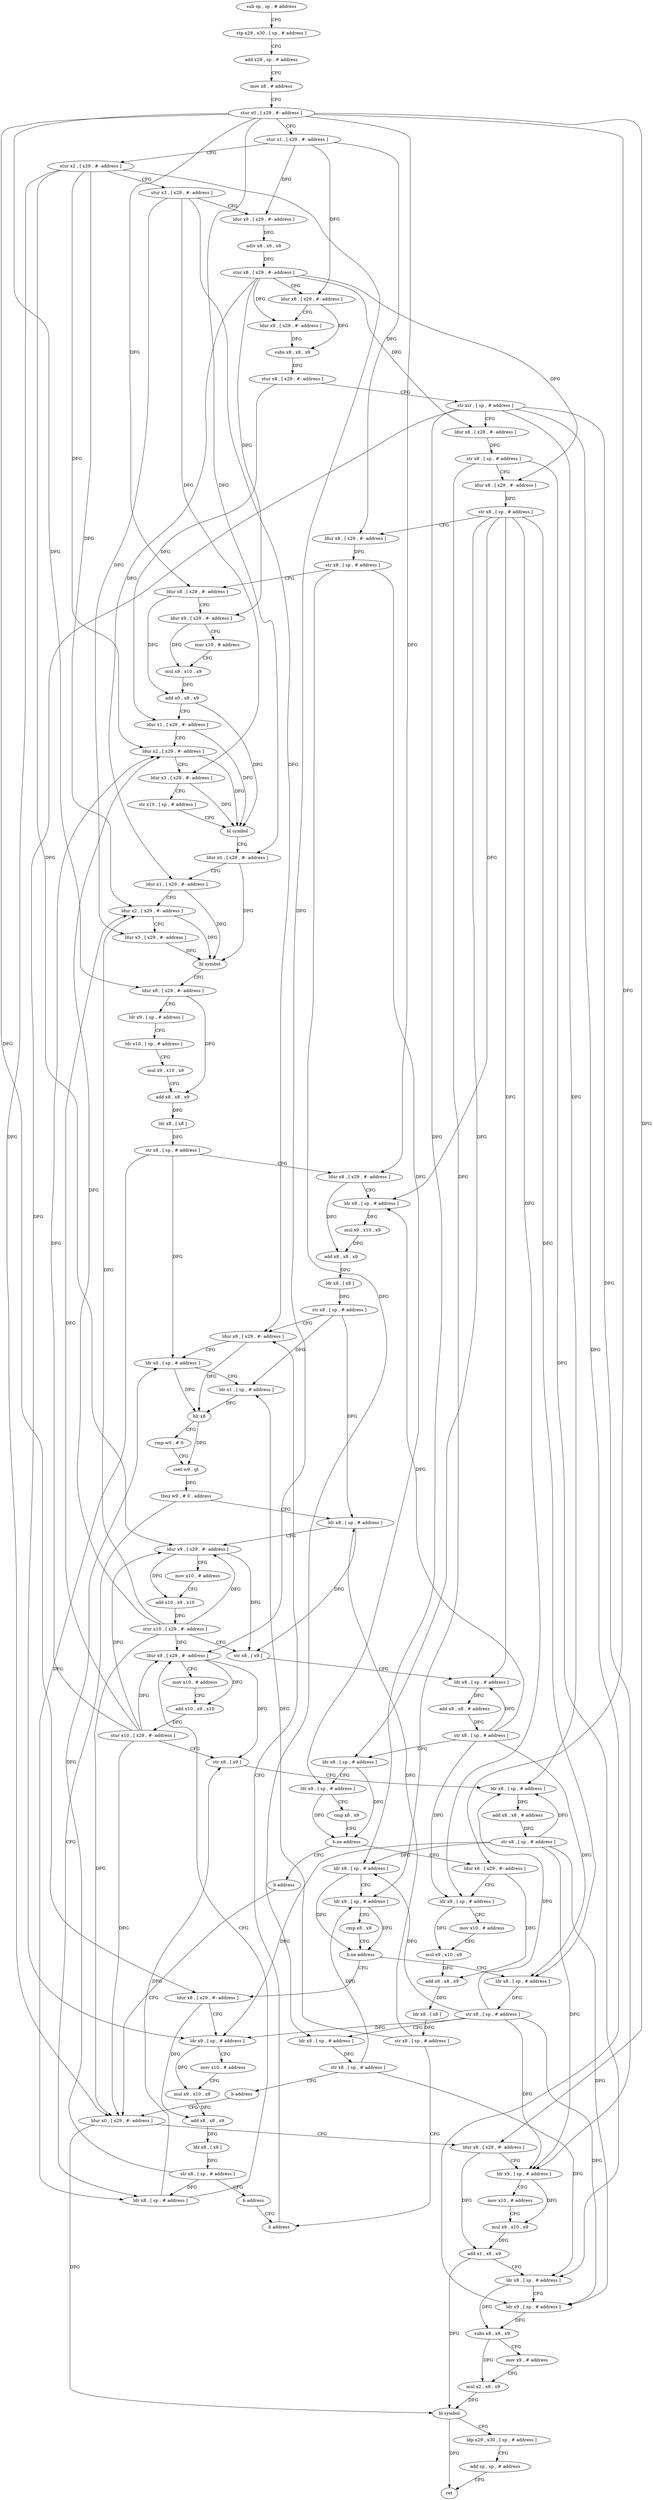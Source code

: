 digraph "func" {
"4290776" [label = "sub sp , sp , # address" ]
"4290780" [label = "stp x29 , x30 , [ sp , # address ]" ]
"4290784" [label = "add x29 , sp , # address" ]
"4290788" [label = "mov x8 , # address" ]
"4290792" [label = "stur x0 , [ x29 , #- address ]" ]
"4290796" [label = "stur x1 , [ x29 , #- address ]" ]
"4290800" [label = "stur x2 , [ x29 , #- address ]" ]
"4290804" [label = "stur x3 , [ x29 , #- address ]" ]
"4290808" [label = "ldur x9 , [ x29 , #- address ]" ]
"4290812" [label = "udiv x8 , x9 , x8" ]
"4290816" [label = "stur x8 , [ x29 , #- address ]" ]
"4290820" [label = "ldur x8 , [ x29 , #- address ]" ]
"4290824" [label = "ldur x9 , [ x29 , #- address ]" ]
"4290828" [label = "subs x8 , x8 , x9" ]
"4290832" [label = "stur x8 , [ x29 , #- address ]" ]
"4290836" [label = "str xzr , [ sp , # address ]" ]
"4290840" [label = "ldur x8 , [ x29 , #- address ]" ]
"4290844" [label = "str x8 , [ sp , # address ]" ]
"4290848" [label = "ldur x8 , [ x29 , #- address ]" ]
"4290852" [label = "str x8 , [ sp , # address ]" ]
"4290856" [label = "ldur x8 , [ x29 , #- address ]" ]
"4290860" [label = "str x8 , [ sp , # address ]" ]
"4290864" [label = "ldur x8 , [ x29 , #- address ]" ]
"4290868" [label = "ldur x9 , [ x29 , #- address ]" ]
"4290872" [label = "mov x10 , # address" ]
"4290876" [label = "mul x9 , x10 , x9" ]
"4290880" [label = "add x0 , x8 , x9" ]
"4290884" [label = "ldur x1 , [ x29 , #- address ]" ]
"4290888" [label = "ldur x2 , [ x29 , #- address ]" ]
"4290892" [label = "ldur x3 , [ x29 , #- address ]" ]
"4290896" [label = "str x10 , [ sp , # address ]" ]
"4290900" [label = "bl symbol" ]
"4290904" [label = "ldur x0 , [ x29 , #- address ]" ]
"4290908" [label = "ldur x1 , [ x29 , #- address ]" ]
"4290912" [label = "ldur x2 , [ x29 , #- address ]" ]
"4290916" [label = "ldur x3 , [ x29 , #- address ]" ]
"4290920" [label = "bl symbol" ]
"4290924" [label = "ldur x8 , [ x29 , #- address ]" ]
"4290928" [label = "ldr x9 , [ sp , # address ]" ]
"4290932" [label = "ldr x10 , [ sp , # address ]" ]
"4290936" [label = "mul x9 , x10 , x9" ]
"4290940" [label = "add x8 , x8 , x9" ]
"4290944" [label = "ldr x8 , [ x8 ]" ]
"4290948" [label = "str x8 , [ sp , # address ]" ]
"4290952" [label = "ldur x8 , [ x29 , #- address ]" ]
"4290956" [label = "ldr x9 , [ sp , # address ]" ]
"4290960" [label = "mul x9 , x10 , x9" ]
"4290964" [label = "add x8 , x8 , x9" ]
"4290968" [label = "ldr x8 , [ x8 ]" ]
"4290972" [label = "str x8 , [ sp , # address ]" ]
"4290976" [label = "ldur x8 , [ x29 , #- address ]" ]
"4291108" [label = "ldr x8 , [ sp , # address ]" ]
"4291112" [label = "ldur x9 , [ x29 , #- address ]" ]
"4291116" [label = "mov x10 , # address" ]
"4291120" [label = "add x10 , x9 , x10" ]
"4291124" [label = "stur x10 , [ x29 , #- address ]" ]
"4291128" [label = "str x8 , [ x9 ]" ]
"4291132" [label = "ldr x8 , [ sp , # address ]" ]
"4291136" [label = "add x8 , x8 , # address" ]
"4291140" [label = "str x8 , [ sp , # address ]" ]
"4291144" [label = "ldr x8 , [ sp , # address ]" ]
"4291148" [label = "ldr x9 , [ sp , # address ]" ]
"4291152" [label = "cmp x8 , x9" ]
"4291156" [label = "b.ne address" ]
"4291164" [label = "ldur x8 , [ x29 , #- address ]" ]
"4291160" [label = "b address" ]
"4291004" [label = "ldr x8 , [ sp , # address ]" ]
"4291008" [label = "ldur x9 , [ x29 , #- address ]" ]
"4291012" [label = "mov x10 , # address" ]
"4291016" [label = "add x10 , x9 , x10" ]
"4291020" [label = "stur x10 , [ x29 , #- address ]" ]
"4291024" [label = "str x8 , [ x9 ]" ]
"4291028" [label = "ldr x8 , [ sp , # address ]" ]
"4291032" [label = "add x8 , x8 , # address" ]
"4291036" [label = "str x8 , [ sp , # address ]" ]
"4291040" [label = "ldr x8 , [ sp , # address ]" ]
"4291044" [label = "ldr x9 , [ sp , # address ]" ]
"4291048" [label = "cmp x8 , x9" ]
"4291052" [label = "b.ne address" ]
"4291076" [label = "ldur x8 , [ x29 , #- address ]" ]
"4291056" [label = "ldr x8 , [ sp , # address ]" ]
"4291168" [label = "ldr x9 , [ sp , # address ]" ]
"4291172" [label = "mov x10 , # address" ]
"4291176" [label = "mul x9 , x10 , x9" ]
"4291180" [label = "add x8 , x8 , x9" ]
"4291184" [label = "ldr x8 , [ x8 ]" ]
"4291188" [label = "str x8 , [ sp , # address ]" ]
"4291192" [label = "b address" ]
"4291196" [label = "ldur x0 , [ x29 , #- address ]" ]
"4291080" [label = "ldr x9 , [ sp , # address ]" ]
"4291084" [label = "mov x10 , # address" ]
"4291088" [label = "mul x9 , x10 , x9" ]
"4291092" [label = "add x8 , x8 , x9" ]
"4291096" [label = "ldr x8 , [ x8 ]" ]
"4291100" [label = "str x8 , [ sp , # address ]" ]
"4291104" [label = "b address" ]
"4291060" [label = "str x8 , [ sp , # address ]" ]
"4291064" [label = "ldr x8 , [ sp , # address ]" ]
"4291068" [label = "str x8 , [ sp , # address ]" ]
"4291072" [label = "b address" ]
"4290980" [label = "ldr x0 , [ sp , # address ]" ]
"4290984" [label = "ldr x1 , [ sp , # address ]" ]
"4290988" [label = "blr x8" ]
"4290992" [label = "cmp w0 , # 0" ]
"4290996" [label = "cset w9 , gt" ]
"4291000" [label = "tbnz w9 , # 0 , address" ]
"4291200" [label = "ldur x8 , [ x29 , #- address ]" ]
"4291204" [label = "ldr x9 , [ sp , # address ]" ]
"4291208" [label = "mov x10 , # address" ]
"4291212" [label = "mul x9 , x10 , x9" ]
"4291216" [label = "add x1 , x8 , x9" ]
"4291220" [label = "ldr x8 , [ sp , # address ]" ]
"4291224" [label = "ldr x9 , [ sp , # address ]" ]
"4291228" [label = "subs x8 , x8 , x9" ]
"4291232" [label = "mov x9 , # address" ]
"4291236" [label = "mul x2 , x8 , x9" ]
"4291240" [label = "bl symbol" ]
"4291244" [label = "ldp x29 , x30 , [ sp , # address ]" ]
"4291248" [label = "add sp , sp , # address" ]
"4291252" [label = "ret" ]
"4290776" -> "4290780" [ label = "CFG" ]
"4290780" -> "4290784" [ label = "CFG" ]
"4290784" -> "4290788" [ label = "CFG" ]
"4290788" -> "4290792" [ label = "CFG" ]
"4290792" -> "4290796" [ label = "CFG" ]
"4290792" -> "4290864" [ label = "DFG" ]
"4290792" -> "4290904" [ label = "DFG" ]
"4290792" -> "4290924" [ label = "DFG" ]
"4290792" -> "4290952" [ label = "DFG" ]
"4290792" -> "4291164" [ label = "DFG" ]
"4290792" -> "4291076" [ label = "DFG" ]
"4290792" -> "4291200" [ label = "DFG" ]
"4290796" -> "4290800" [ label = "CFG" ]
"4290796" -> "4290808" [ label = "DFG" ]
"4290796" -> "4290820" [ label = "DFG" ]
"4290796" -> "4290856" [ label = "DFG" ]
"4290800" -> "4290804" [ label = "CFG" ]
"4290800" -> "4290888" [ label = "DFG" ]
"4290800" -> "4290912" [ label = "DFG" ]
"4290800" -> "4291112" [ label = "DFG" ]
"4290800" -> "4291008" [ label = "DFG" ]
"4290800" -> "4291196" [ label = "DFG" ]
"4290804" -> "4290808" [ label = "CFG" ]
"4290804" -> "4290892" [ label = "DFG" ]
"4290804" -> "4290916" [ label = "DFG" ]
"4290804" -> "4290976" [ label = "DFG" ]
"4290808" -> "4290812" [ label = "DFG" ]
"4290812" -> "4290816" [ label = "DFG" ]
"4290816" -> "4290820" [ label = "CFG" ]
"4290816" -> "4290824" [ label = "DFG" ]
"4290816" -> "4290840" [ label = "DFG" ]
"4290816" -> "4290848" [ label = "DFG" ]
"4290816" -> "4290868" [ label = "DFG" ]
"4290816" -> "4290908" [ label = "DFG" ]
"4290820" -> "4290824" [ label = "CFG" ]
"4290820" -> "4290828" [ label = "DFG" ]
"4290824" -> "4290828" [ label = "DFG" ]
"4290828" -> "4290832" [ label = "DFG" ]
"4290832" -> "4290836" [ label = "CFG" ]
"4290832" -> "4290884" [ label = "DFG" ]
"4290836" -> "4290840" [ label = "CFG" ]
"4290836" -> "4291028" [ label = "DFG" ]
"4290836" -> "4291040" [ label = "DFG" ]
"4290836" -> "4291080" [ label = "DFG" ]
"4290836" -> "4291204" [ label = "DFG" ]
"4290836" -> "4291224" [ label = "DFG" ]
"4290840" -> "4290844" [ label = "DFG" ]
"4290844" -> "4290848" [ label = "CFG" ]
"4290844" -> "4291044" [ label = "DFG" ]
"4290844" -> "4291220" [ label = "DFG" ]
"4290848" -> "4290852" [ label = "DFG" ]
"4290852" -> "4290856" [ label = "CFG" ]
"4290852" -> "4290956" [ label = "DFG" ]
"4290852" -> "4291132" [ label = "DFG" ]
"4290852" -> "4291144" [ label = "DFG" ]
"4290852" -> "4291168" [ label = "DFG" ]
"4290852" -> "4291056" [ label = "DFG" ]
"4290856" -> "4290860" [ label = "DFG" ]
"4290860" -> "4290864" [ label = "CFG" ]
"4290860" -> "4291148" [ label = "DFG" ]
"4290860" -> "4291064" [ label = "DFG" ]
"4290864" -> "4290868" [ label = "CFG" ]
"4290864" -> "4290880" [ label = "DFG" ]
"4290868" -> "4290872" [ label = "CFG" ]
"4290868" -> "4290876" [ label = "DFG" ]
"4290872" -> "4290876" [ label = "CFG" ]
"4290876" -> "4290880" [ label = "DFG" ]
"4290880" -> "4290884" [ label = "CFG" ]
"4290880" -> "4290900" [ label = "DFG" ]
"4290884" -> "4290888" [ label = "CFG" ]
"4290884" -> "4290900" [ label = "DFG" ]
"4290888" -> "4290892" [ label = "CFG" ]
"4290888" -> "4290900" [ label = "DFG" ]
"4290892" -> "4290896" [ label = "CFG" ]
"4290892" -> "4290900" [ label = "DFG" ]
"4290896" -> "4290900" [ label = "CFG" ]
"4290900" -> "4290904" [ label = "CFG" ]
"4290904" -> "4290908" [ label = "CFG" ]
"4290904" -> "4290920" [ label = "DFG" ]
"4290908" -> "4290912" [ label = "CFG" ]
"4290908" -> "4290920" [ label = "DFG" ]
"4290912" -> "4290916" [ label = "CFG" ]
"4290912" -> "4290920" [ label = "DFG" ]
"4290916" -> "4290920" [ label = "DFG" ]
"4290920" -> "4290924" [ label = "CFG" ]
"4290924" -> "4290928" [ label = "CFG" ]
"4290924" -> "4290940" [ label = "DFG" ]
"4290928" -> "4290932" [ label = "CFG" ]
"4290932" -> "4290936" [ label = "CFG" ]
"4290936" -> "4290940" [ label = "CFG" ]
"4290940" -> "4290944" [ label = "DFG" ]
"4290944" -> "4290948" [ label = "DFG" ]
"4290948" -> "4290952" [ label = "CFG" ]
"4290948" -> "4290980" [ label = "DFG" ]
"4290948" -> "4291004" [ label = "DFG" ]
"4290952" -> "4290956" [ label = "CFG" ]
"4290952" -> "4290964" [ label = "DFG" ]
"4290956" -> "4290960" [ label = "DFG" ]
"4290960" -> "4290964" [ label = "DFG" ]
"4290964" -> "4290968" [ label = "DFG" ]
"4290968" -> "4290972" [ label = "DFG" ]
"4290972" -> "4290976" [ label = "CFG" ]
"4290972" -> "4290984" [ label = "DFG" ]
"4290972" -> "4291108" [ label = "DFG" ]
"4290976" -> "4290980" [ label = "CFG" ]
"4290976" -> "4290988" [ label = "DFG" ]
"4291108" -> "4291112" [ label = "CFG" ]
"4291108" -> "4291128" [ label = "DFG" ]
"4291112" -> "4291116" [ label = "CFG" ]
"4291112" -> "4291120" [ label = "DFG" ]
"4291112" -> "4291128" [ label = "DFG" ]
"4291116" -> "4291120" [ label = "CFG" ]
"4291120" -> "4291124" [ label = "DFG" ]
"4291124" -> "4291128" [ label = "CFG" ]
"4291124" -> "4290888" [ label = "DFG" ]
"4291124" -> "4290912" [ label = "DFG" ]
"4291124" -> "4291112" [ label = "DFG" ]
"4291124" -> "4291008" [ label = "DFG" ]
"4291124" -> "4291196" [ label = "DFG" ]
"4291128" -> "4291132" [ label = "CFG" ]
"4291132" -> "4291136" [ label = "DFG" ]
"4291136" -> "4291140" [ label = "DFG" ]
"4291140" -> "4291144" [ label = "DFG" ]
"4291140" -> "4290956" [ label = "DFG" ]
"4291140" -> "4291132" [ label = "DFG" ]
"4291140" -> "4291168" [ label = "DFG" ]
"4291140" -> "4291056" [ label = "DFG" ]
"4291144" -> "4291148" [ label = "CFG" ]
"4291144" -> "4291156" [ label = "DFG" ]
"4291148" -> "4291152" [ label = "CFG" ]
"4291148" -> "4291156" [ label = "DFG" ]
"4291152" -> "4291156" [ label = "CFG" ]
"4291156" -> "4291164" [ label = "CFG" ]
"4291156" -> "4291160" [ label = "CFG" ]
"4291164" -> "4291168" [ label = "CFG" ]
"4291164" -> "4291180" [ label = "DFG" ]
"4291160" -> "4291196" [ label = "CFG" ]
"4291004" -> "4291008" [ label = "CFG" ]
"4291004" -> "4291024" [ label = "DFG" ]
"4291008" -> "4291012" [ label = "CFG" ]
"4291008" -> "4291016" [ label = "DFG" ]
"4291008" -> "4291024" [ label = "DFG" ]
"4291012" -> "4291016" [ label = "CFG" ]
"4291016" -> "4291020" [ label = "DFG" ]
"4291020" -> "4291024" [ label = "CFG" ]
"4291020" -> "4290888" [ label = "DFG" ]
"4291020" -> "4290912" [ label = "DFG" ]
"4291020" -> "4291112" [ label = "DFG" ]
"4291020" -> "4291008" [ label = "DFG" ]
"4291020" -> "4291196" [ label = "DFG" ]
"4291024" -> "4291028" [ label = "CFG" ]
"4291028" -> "4291032" [ label = "DFG" ]
"4291032" -> "4291036" [ label = "DFG" ]
"4291036" -> "4291040" [ label = "DFG" ]
"4291036" -> "4291028" [ label = "DFG" ]
"4291036" -> "4291080" [ label = "DFG" ]
"4291036" -> "4291204" [ label = "DFG" ]
"4291036" -> "4291224" [ label = "DFG" ]
"4291040" -> "4291044" [ label = "CFG" ]
"4291040" -> "4291052" [ label = "DFG" ]
"4291044" -> "4291048" [ label = "CFG" ]
"4291044" -> "4291052" [ label = "DFG" ]
"4291048" -> "4291052" [ label = "CFG" ]
"4291052" -> "4291076" [ label = "CFG" ]
"4291052" -> "4291056" [ label = "CFG" ]
"4291076" -> "4291080" [ label = "CFG" ]
"4291076" -> "4291092" [ label = "DFG" ]
"4291056" -> "4291060" [ label = "DFG" ]
"4291168" -> "4291172" [ label = "CFG" ]
"4291168" -> "4291176" [ label = "DFG" ]
"4291172" -> "4291176" [ label = "CFG" ]
"4291176" -> "4291180" [ label = "DFG" ]
"4291180" -> "4291184" [ label = "DFG" ]
"4291184" -> "4291188" [ label = "DFG" ]
"4291188" -> "4291192" [ label = "CFG" ]
"4291188" -> "4290984" [ label = "DFG" ]
"4291188" -> "4291108" [ label = "DFG" ]
"4291192" -> "4290976" [ label = "CFG" ]
"4291196" -> "4291200" [ label = "CFG" ]
"4291196" -> "4291240" [ label = "DFG" ]
"4291080" -> "4291084" [ label = "CFG" ]
"4291080" -> "4291088" [ label = "DFG" ]
"4291084" -> "4291088" [ label = "CFG" ]
"4291088" -> "4291092" [ label = "DFG" ]
"4291092" -> "4291096" [ label = "DFG" ]
"4291096" -> "4291100" [ label = "DFG" ]
"4291100" -> "4291104" [ label = "CFG" ]
"4291100" -> "4290980" [ label = "DFG" ]
"4291100" -> "4291004" [ label = "DFG" ]
"4291104" -> "4291192" [ label = "CFG" ]
"4291060" -> "4291064" [ label = "CFG" ]
"4291060" -> "4291028" [ label = "DFG" ]
"4291060" -> "4291040" [ label = "DFG" ]
"4291060" -> "4291080" [ label = "DFG" ]
"4291060" -> "4291204" [ label = "DFG" ]
"4291060" -> "4291224" [ label = "DFG" ]
"4291064" -> "4291068" [ label = "DFG" ]
"4291068" -> "4291072" [ label = "CFG" ]
"4291068" -> "4291044" [ label = "DFG" ]
"4291068" -> "4291220" [ label = "DFG" ]
"4291072" -> "4291196" [ label = "CFG" ]
"4290980" -> "4290984" [ label = "CFG" ]
"4290980" -> "4290988" [ label = "DFG" ]
"4290984" -> "4290988" [ label = "DFG" ]
"4290988" -> "4290992" [ label = "CFG" ]
"4290988" -> "4290996" [ label = "DFG" ]
"4290992" -> "4290996" [ label = "CFG" ]
"4290996" -> "4291000" [ label = "DFG" ]
"4291000" -> "4291108" [ label = "CFG" ]
"4291000" -> "4291004" [ label = "CFG" ]
"4291200" -> "4291204" [ label = "CFG" ]
"4291200" -> "4291216" [ label = "DFG" ]
"4291204" -> "4291208" [ label = "CFG" ]
"4291204" -> "4291212" [ label = "DFG" ]
"4291208" -> "4291212" [ label = "CFG" ]
"4291212" -> "4291216" [ label = "DFG" ]
"4291216" -> "4291220" [ label = "CFG" ]
"4291216" -> "4291240" [ label = "DFG" ]
"4291220" -> "4291224" [ label = "CFG" ]
"4291220" -> "4291228" [ label = "DFG" ]
"4291224" -> "4291228" [ label = "DFG" ]
"4291228" -> "4291232" [ label = "CFG" ]
"4291228" -> "4291236" [ label = "DFG" ]
"4291232" -> "4291236" [ label = "CFG" ]
"4291236" -> "4291240" [ label = "DFG" ]
"4291240" -> "4291244" [ label = "CFG" ]
"4291240" -> "4291252" [ label = "DFG" ]
"4291244" -> "4291248" [ label = "CFG" ]
"4291248" -> "4291252" [ label = "CFG" ]
}
